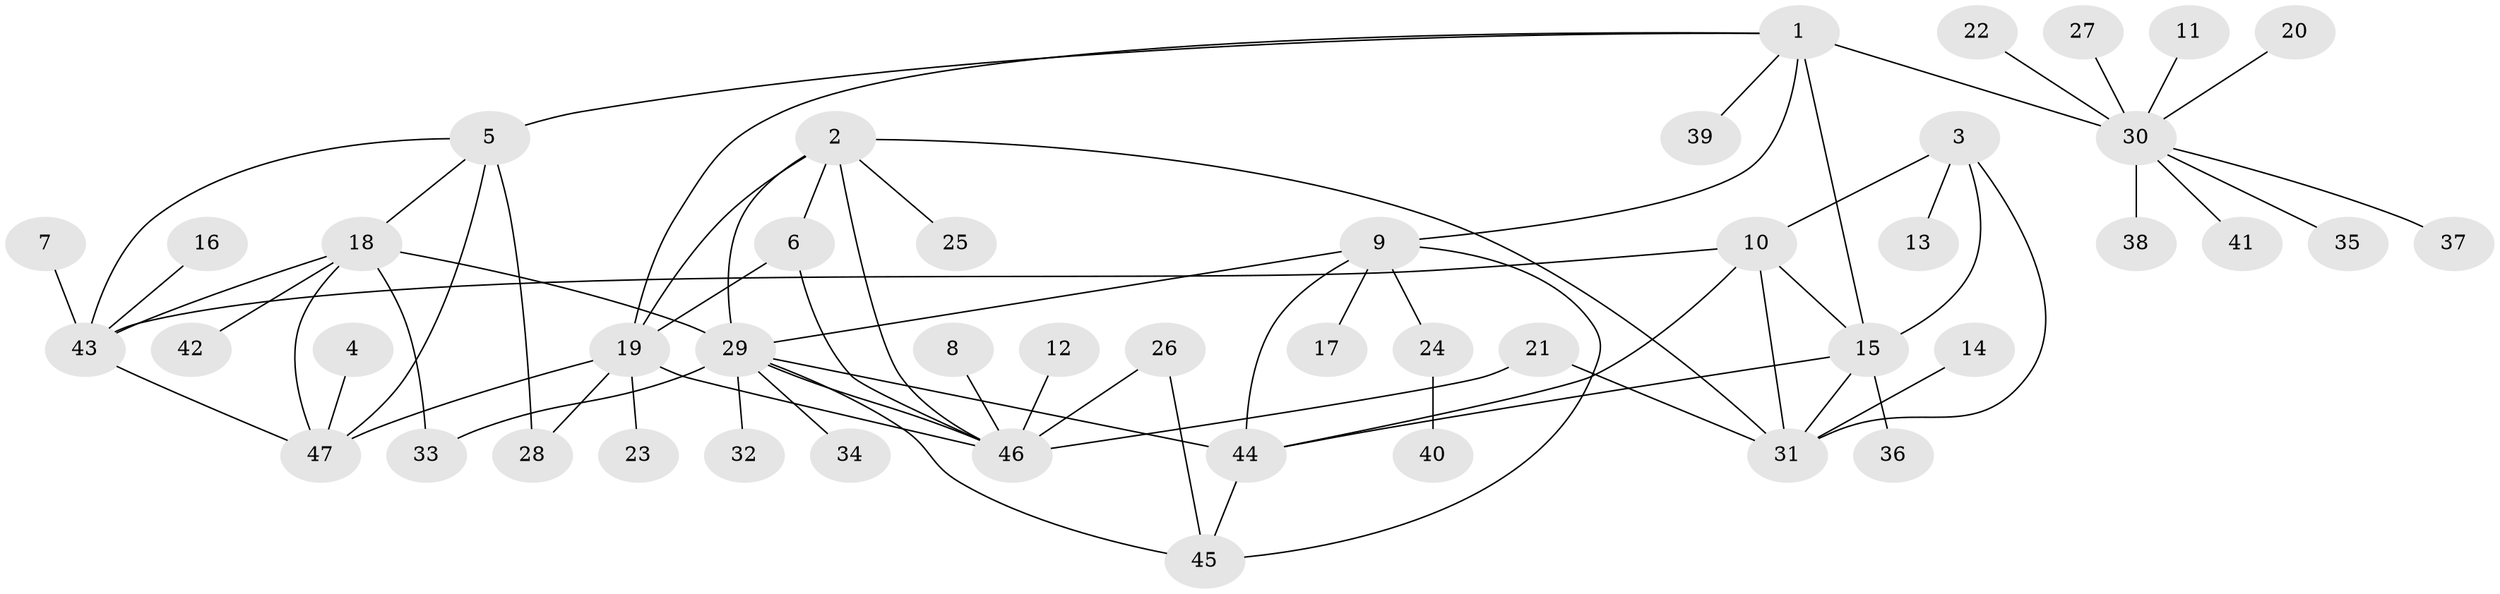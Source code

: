 // original degree distribution, {10: 0.010638297872340425, 9: 0.010638297872340425, 4: 0.031914893617021274, 6: 0.05319148936170213, 8: 0.02127659574468085, 7: 0.05319148936170213, 12: 0.010638297872340425, 5: 0.02127659574468085, 11: 0.010638297872340425, 1: 0.5957446808510638, 3: 0.05319148936170213, 2: 0.1276595744680851}
// Generated by graph-tools (version 1.1) at 2025/02/03/09/25 03:02:43]
// undirected, 47 vertices, 70 edges
graph export_dot {
graph [start="1"]
  node [color=gray90,style=filled];
  1;
  2;
  3;
  4;
  5;
  6;
  7;
  8;
  9;
  10;
  11;
  12;
  13;
  14;
  15;
  16;
  17;
  18;
  19;
  20;
  21;
  22;
  23;
  24;
  25;
  26;
  27;
  28;
  29;
  30;
  31;
  32;
  33;
  34;
  35;
  36;
  37;
  38;
  39;
  40;
  41;
  42;
  43;
  44;
  45;
  46;
  47;
  1 -- 5 [weight=1.0];
  1 -- 9 [weight=1.0];
  1 -- 15 [weight=1.0];
  1 -- 19 [weight=1.0];
  1 -- 30 [weight=3.0];
  1 -- 39 [weight=1.0];
  2 -- 6 [weight=1.0];
  2 -- 19 [weight=1.0];
  2 -- 25 [weight=1.0];
  2 -- 29 [weight=1.0];
  2 -- 31 [weight=1.0];
  2 -- 46 [weight=1.0];
  3 -- 10 [weight=1.0];
  3 -- 13 [weight=1.0];
  3 -- 15 [weight=1.0];
  3 -- 31 [weight=1.0];
  4 -- 47 [weight=1.0];
  5 -- 18 [weight=1.0];
  5 -- 28 [weight=1.0];
  5 -- 43 [weight=1.0];
  5 -- 47 [weight=1.0];
  6 -- 19 [weight=1.0];
  6 -- 46 [weight=1.0];
  7 -- 43 [weight=1.0];
  8 -- 46 [weight=1.0];
  9 -- 17 [weight=1.0];
  9 -- 24 [weight=1.0];
  9 -- 29 [weight=1.0];
  9 -- 44 [weight=1.0];
  9 -- 45 [weight=1.0];
  10 -- 15 [weight=1.0];
  10 -- 31 [weight=1.0];
  10 -- 43 [weight=1.0];
  10 -- 44 [weight=1.0];
  11 -- 30 [weight=1.0];
  12 -- 46 [weight=1.0];
  14 -- 31 [weight=1.0];
  15 -- 31 [weight=1.0];
  15 -- 36 [weight=1.0];
  15 -- 44 [weight=1.0];
  16 -- 43 [weight=1.0];
  18 -- 29 [weight=1.0];
  18 -- 33 [weight=1.0];
  18 -- 42 [weight=1.0];
  18 -- 43 [weight=1.0];
  18 -- 47 [weight=1.0];
  19 -- 23 [weight=1.0];
  19 -- 28 [weight=1.0];
  19 -- 46 [weight=1.0];
  19 -- 47 [weight=1.0];
  20 -- 30 [weight=1.0];
  21 -- 31 [weight=1.0];
  21 -- 46 [weight=1.0];
  22 -- 30 [weight=1.0];
  24 -- 40 [weight=1.0];
  26 -- 45 [weight=1.0];
  26 -- 46 [weight=1.0];
  27 -- 30 [weight=1.0];
  29 -- 32 [weight=1.0];
  29 -- 33 [weight=1.0];
  29 -- 34 [weight=1.0];
  29 -- 44 [weight=1.0];
  29 -- 45 [weight=1.0];
  29 -- 46 [weight=1.0];
  30 -- 35 [weight=1.0];
  30 -- 37 [weight=1.0];
  30 -- 38 [weight=1.0];
  30 -- 41 [weight=1.0];
  43 -- 47 [weight=1.0];
  44 -- 45 [weight=1.0];
}

